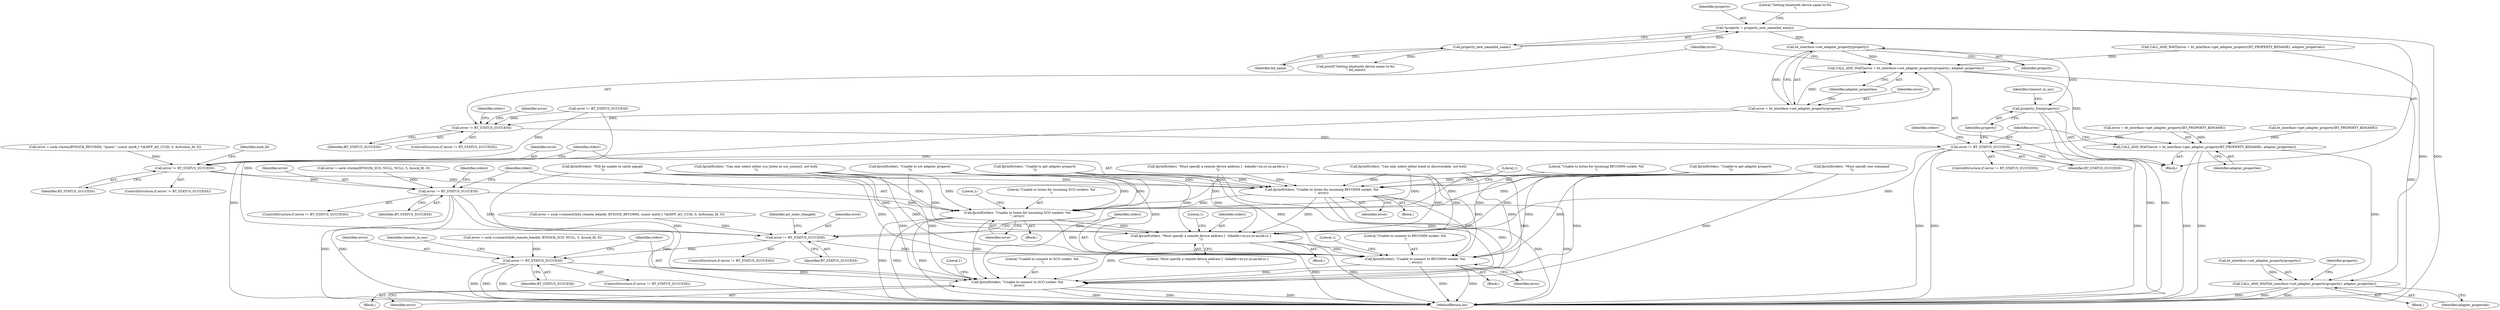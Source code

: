 digraph "0_Android_37c88107679d36c419572732b4af6e18bb2f7dce_6@pointer" {
"1000363" [label="(Call,*property = property_new_name(bd_name))"];
"1000365" [label="(Call,property_new_name(bd_name))"];
"1000374" [label="(Call,bt_interface->set_adapter_property(property))"];
"1000371" [label="(Call,CALL_AND_WAIT(error = bt_interface->set_adapter_property(property), adapter_properties))"];
"1000387" [label="(Call,CALL_AND_WAIT(error = bt_interface->get_adapter_property(BT_PROPERTY_BDNAME), adapter_properties))"];
"1000422" [label="(Call,CALL_AND_WAIT(bt_interface->set_adapter_property(property), adapter_properties))"];
"1000372" [label="(Call,error = bt_interface->set_adapter_property(property))"];
"1000378" [label="(Call,error != BT_STATUS_SUCCESS)"];
"1000394" [label="(Call,error != BT_STATUS_SUCCESS)"];
"1000452" [label="(Call,error != BT_STATUS_SUCCESS)"];
"1000456" [label="(Call,fprintf(stderr, \"Unable to listen for incoming RFCOMM socket: %d\n\", error))"];
"1000481" [label="(Call,fprintf(stderr, \"Unable to listen for incoming SCO sockets: %d\n\", error))"];
"1000500" [label="(Call,fprintf(stderr, \"Must specify a remote device address [ --bdaddr=xx:yy:zz:aa:bb:cc ]\n\"))"];
"1000541" [label="(Call,fprintf(stderr, \"Unable to connect to RFCOMM socket: %d.\n\", error))"];
"1000572" [label="(Call,fprintf(stderr, \"Unable to connect to SCO socket: %d.\n\", error))"];
"1000477" [label="(Call,error != BT_STATUS_SUCCESS)"];
"1000537" [label="(Call,error != BT_STATUS_SUCCESS)"];
"1000568" [label="(Call,error != BT_STATUS_SUCCESS)"];
"1000403" [label="(Call,property_free(property))"];
"1000393" [label="(ControlStructure,if (error != BT_STATUS_SUCCESS))"];
"1000478" [label="(Identifier,error)"];
"1000546" [label="(Literal,1)"];
"1000504" [label="(Literal,1)"];
"1000398" [label="(Call,fprintf(stderr, \"Unable to get adapter property\n\"))"];
"1000409" [label="(Block,)"];
"1000316" [label="(Call,CALL_AND_WAIT(error = bt_interface->get_adapter_property(BT_PROPERTY_BDNAME), adapter_properties))"];
"1000323" [label="(Call,error != BT_STATUS_SUCCESS)"];
"1000373" [label="(Identifier,error)"];
"1000536" [label="(ControlStructure,if (error != BT_STATUS_SUCCESS))"];
"1000387" [label="(Call,CALL_AND_WAIT(error = bt_interface->get_adapter_property(BT_PROPERTY_BDNAME), adapter_properties))"];
"1000375" [label="(Identifier,property)"];
"1000263" [label="(Call,fprintf(stderr, \"Must specify a remote device address [ --bdaddr=xx:yy:zz:aa:bb:cc ]\n\"))"];
"1000572" [label="(Call,fprintf(stderr, \"Unable to connect to SCO socket: %d.\n\", error))"];
"1000378" [label="(Call,error != BT_STATUS_SUCCESS)"];
"1000451" [label="(ControlStructure,if (error != BT_STATUS_SUCCESS))"];
"1000570" [label="(Identifier,BT_STATUS_SUCCESS)"];
"1000479" [label="(Identifier,BT_STATUS_SUCCESS)"];
"1000132" [label="(Call,fprintf(stderr, \"Can only select either sco_listen or sco_connect, not both\n\"))"];
"1000542" [label="(Identifier,stderr)"];
"1000573" [label="(Identifier,stderr)"];
"1000380" [label="(Identifier,BT_STATUS_SUCCESS)"];
"1000406" [label="(Identifier,timeout_in_sec)"];
"1000577" [label="(Literal,1)"];
"1000543" [label="(Literal,\"Unable to connect to RFCOMM socket: %d.\n\")"];
"1000388" [label="(Call,error = bt_interface->get_adapter_property(BT_PROPERTY_BDNAME))"];
"1000567" [label="(ControlStructure,if (error != BT_STATUS_SUCCESS))"];
"1000461" [label="(Literal,1)"];
"1000537" [label="(Call,error != BT_STATUS_SUCCESS)"];
"1000367" [label="(Call,printf(\"Setting bluetooth device name to:%s\n\", bd_name))"];
"1000453" [label="(Identifier,error)"];
"1000354" [label="(Block,)"];
"1000376" [label="(Identifier,adapter_properties)"];
"1000481" [label="(Call,fprintf(stderr, \"Unable to listen for incoming SCO sockets: %d\n\", error))"];
"1000427" [label="(Identifier,property)"];
"1000365" [label="(Call,property_new_name(bd_name))"];
"1000486" [label="(Literal,1)"];
"1000456" [label="(Call,fprintf(stderr, \"Unable to listen for incoming RFCOMM socket: %d\n\", error))"];
"1000404" [label="(Identifier,property)"];
"1000422" [label="(Call,CALL_AND_WAIT(bt_interface->set_adapter_property(property), adapter_properties))"];
"1000522" [label="(Call,error = sock->connect(&bt_remote_bdaddr, BTSOCK_RFCOMM, (const uint8_t *)&HFP_AG_UUID, 0, &rfcomm_fd, 0))"];
"1000382" [label="(Call,fprintf(stderr, \"Unable to set adapter property\n\"))"];
"1000395" [label="(Identifier,error)"];
"1000540" [label="(Block,)"];
"1000544" [label="(Identifier,error)"];
"1000477" [label="(Call,error != BT_STATUS_SUCCESS)"];
"1000579" [label="(Identifier,timeout_in_sec)"];
"1000423" [label="(Call,bt_interface->set_adapter_property(property))"];
"1000541" [label="(Call,fprintf(stderr, \"Unable to connect to RFCOMM socket: %d.\n\", error))"];
"1000396" [label="(Identifier,BT_STATUS_SUCCESS)"];
"1000459" [label="(Identifier,error)"];
"1000548" [label="(Identifier,acl_state_changed)"];
"1000120" [label="(Call,fprintf(stderr, \"Can only select either bond or discoverable, not both\n\"))"];
"1000501" [label="(Identifier,stderr)"];
"1000403" [label="(Call,property_free(property))"];
"1000476" [label="(ControlStructure,if (error != BT_STATUS_SUCCESS))"];
"1000425" [label="(Identifier,adapter_properties)"];
"1000499" [label="(Block,)"];
"1000392" [label="(Identifier,adapter_properties)"];
"1000327" [label="(Call,fprintf(stderr, \"Unable to get adapter property\n\"))"];
"1000364" [label="(Identifier,property)"];
"1000568" [label="(Call,error != BT_STATUS_SUCCESS)"];
"1000539" [label="(Identifier,BT_STATUS_SUCCESS)"];
"1000488" [label="(Identifier,stdout)"];
"1000538" [label="(Identifier,error)"];
"1000399" [label="(Identifier,stderr)"];
"1000454" [label="(Identifier,BT_STATUS_SUCCESS)"];
"1000383" [label="(Identifier,stderr)"];
"1000484" [label="(Identifier,error)"];
"1000374" [label="(Call,bt_interface->set_adapter_property(property))"];
"1000368" [label="(Literal,\"Setting bluetooth device name to:%s\n\")"];
"1000455" [label="(Block,)"];
"1000482" [label="(Identifier,stderr)"];
"1000458" [label="(Literal,\"Unable to listen for incoming RFCOMM socket: %d\n\")"];
"1000575" [label="(Identifier,error)"];
"1000438" [label="(Call,error = sock->listen(BTSOCK_RFCOMM, \"meow\", (const uint8_t *)&HFP_AG_UUID, 0, &rfcomm_fd, 0))"];
"1000164" [label="(Call,fprintf(stderr, \"Must specify one command\n\"))"];
"1000556" [label="(Call,error = sock->connect(&bt_remote_bdaddr, BTSOCK_SCO, NULL, 5, &sock_fd, 0))"];
"1000366" [label="(Identifier,bd_name)"];
"1000394" [label="(Call,error != BT_STATUS_SUCCESS)"];
"1000586" [label="(MethodReturn,int)"];
"1000372" [label="(Call,error = bt_interface->set_adapter_property(property))"];
"1000483" [label="(Literal,\"Unable to listen for incoming SCO sockets: %d\n\")"];
"1000390" [label="(Call,bt_interface->get_adapter_property(BT_PROPERTY_BDNAME))"];
"1000457" [label="(Identifier,stderr)"];
"1000464" [label="(Identifier,sock_fd)"];
"1000371" [label="(Call,CALL_AND_WAIT(error = bt_interface->set_adapter_property(property), adapter_properties))"];
"1000363" [label="(Call,*property = property_new_name(bd_name))"];
"1000389" [label="(Identifier,error)"];
"1000377" [label="(ControlStructure,if (error != BT_STATUS_SUCCESS))"];
"1000466" [label="(Call,error = sock->listen(BTSOCK_SCO, NULL, NULL, 5, &sock_fd, 0))"];
"1000502" [label="(Literal,\"Must specify a remote device address [ --bdaddr=xx:yy:zz:aa:bb:cc ]\n\")"];
"1000178" [label="(Call,fprintf(stderr, \"Will be unable to catch signals\n\"))"];
"1000452" [label="(Call,error != BT_STATUS_SUCCESS)"];
"1000480" [label="(Block,)"];
"1000379" [label="(Identifier,error)"];
"1000569" [label="(Identifier,error)"];
"1000571" [label="(Block,)"];
"1000500" [label="(Call,fprintf(stderr, \"Must specify a remote device address [ --bdaddr=xx:yy:zz:aa:bb:cc ]\n\"))"];
"1000574" [label="(Literal,\"Unable to connect to SCO socket: %d.\n\")"];
"1000363" -> "1000354"  [label="AST: "];
"1000363" -> "1000365"  [label="CFG: "];
"1000364" -> "1000363"  [label="AST: "];
"1000365" -> "1000363"  [label="AST: "];
"1000368" -> "1000363"  [label="CFG: "];
"1000363" -> "1000586"  [label="DDG: "];
"1000365" -> "1000363"  [label="DDG: "];
"1000363" -> "1000374"  [label="DDG: "];
"1000365" -> "1000366"  [label="CFG: "];
"1000366" -> "1000365"  [label="AST: "];
"1000365" -> "1000367"  [label="DDG: "];
"1000374" -> "1000372"  [label="AST: "];
"1000374" -> "1000375"  [label="CFG: "];
"1000375" -> "1000374"  [label="AST: "];
"1000372" -> "1000374"  [label="CFG: "];
"1000374" -> "1000371"  [label="DDG: "];
"1000374" -> "1000372"  [label="DDG: "];
"1000374" -> "1000403"  [label="DDG: "];
"1000371" -> "1000354"  [label="AST: "];
"1000371" -> "1000376"  [label="CFG: "];
"1000372" -> "1000371"  [label="AST: "];
"1000376" -> "1000371"  [label="AST: "];
"1000379" -> "1000371"  [label="CFG: "];
"1000371" -> "1000586"  [label="DDG: "];
"1000372" -> "1000371"  [label="DDG: "];
"1000316" -> "1000371"  [label="DDG: "];
"1000371" -> "1000387"  [label="DDG: "];
"1000387" -> "1000354"  [label="AST: "];
"1000387" -> "1000392"  [label="CFG: "];
"1000388" -> "1000387"  [label="AST: "];
"1000392" -> "1000387"  [label="AST: "];
"1000395" -> "1000387"  [label="CFG: "];
"1000387" -> "1000586"  [label="DDG: "];
"1000387" -> "1000586"  [label="DDG: "];
"1000388" -> "1000387"  [label="DDG: "];
"1000390" -> "1000387"  [label="DDG: "];
"1000387" -> "1000422"  [label="DDG: "];
"1000422" -> "1000409"  [label="AST: "];
"1000422" -> "1000425"  [label="CFG: "];
"1000423" -> "1000422"  [label="AST: "];
"1000425" -> "1000422"  [label="AST: "];
"1000427" -> "1000422"  [label="CFG: "];
"1000422" -> "1000586"  [label="DDG: "];
"1000422" -> "1000586"  [label="DDG: "];
"1000422" -> "1000586"  [label="DDG: "];
"1000423" -> "1000422"  [label="DDG: "];
"1000316" -> "1000422"  [label="DDG: "];
"1000373" -> "1000372"  [label="AST: "];
"1000376" -> "1000372"  [label="CFG: "];
"1000372" -> "1000586"  [label="DDG: "];
"1000372" -> "1000378"  [label="DDG: "];
"1000378" -> "1000377"  [label="AST: "];
"1000378" -> "1000380"  [label="CFG: "];
"1000379" -> "1000378"  [label="AST: "];
"1000380" -> "1000378"  [label="AST: "];
"1000383" -> "1000378"  [label="CFG: "];
"1000389" -> "1000378"  [label="CFG: "];
"1000323" -> "1000378"  [label="DDG: "];
"1000378" -> "1000394"  [label="DDG: "];
"1000394" -> "1000393"  [label="AST: "];
"1000394" -> "1000396"  [label="CFG: "];
"1000395" -> "1000394"  [label="AST: "];
"1000396" -> "1000394"  [label="AST: "];
"1000399" -> "1000394"  [label="CFG: "];
"1000404" -> "1000394"  [label="CFG: "];
"1000394" -> "1000586"  [label="DDG: "];
"1000394" -> "1000586"  [label="DDG: "];
"1000394" -> "1000586"  [label="DDG: "];
"1000388" -> "1000394"  [label="DDG: "];
"1000394" -> "1000452"  [label="DDG: "];
"1000394" -> "1000537"  [label="DDG: "];
"1000452" -> "1000451"  [label="AST: "];
"1000452" -> "1000454"  [label="CFG: "];
"1000453" -> "1000452"  [label="AST: "];
"1000454" -> "1000452"  [label="AST: "];
"1000457" -> "1000452"  [label="CFG: "];
"1000464" -> "1000452"  [label="CFG: "];
"1000438" -> "1000452"  [label="DDG: "];
"1000323" -> "1000452"  [label="DDG: "];
"1000452" -> "1000456"  [label="DDG: "];
"1000452" -> "1000477"  [label="DDG: "];
"1000456" -> "1000455"  [label="AST: "];
"1000456" -> "1000459"  [label="CFG: "];
"1000457" -> "1000456"  [label="AST: "];
"1000458" -> "1000456"  [label="AST: "];
"1000459" -> "1000456"  [label="AST: "];
"1000461" -> "1000456"  [label="CFG: "];
"1000456" -> "1000586"  [label="DDG: "];
"1000456" -> "1000586"  [label="DDG: "];
"1000382" -> "1000456"  [label="DDG: "];
"1000178" -> "1000456"  [label="DDG: "];
"1000327" -> "1000456"  [label="DDG: "];
"1000132" -> "1000456"  [label="DDG: "];
"1000398" -> "1000456"  [label="DDG: "];
"1000164" -> "1000456"  [label="DDG: "];
"1000263" -> "1000456"  [label="DDG: "];
"1000120" -> "1000456"  [label="DDG: "];
"1000456" -> "1000481"  [label="DDG: "];
"1000456" -> "1000500"  [label="DDG: "];
"1000456" -> "1000541"  [label="DDG: "];
"1000456" -> "1000572"  [label="DDG: "];
"1000481" -> "1000480"  [label="AST: "];
"1000481" -> "1000484"  [label="CFG: "];
"1000482" -> "1000481"  [label="AST: "];
"1000483" -> "1000481"  [label="AST: "];
"1000484" -> "1000481"  [label="AST: "];
"1000486" -> "1000481"  [label="CFG: "];
"1000481" -> "1000586"  [label="DDG: "];
"1000481" -> "1000586"  [label="DDG: "];
"1000481" -> "1000586"  [label="DDG: "];
"1000382" -> "1000481"  [label="DDG: "];
"1000178" -> "1000481"  [label="DDG: "];
"1000327" -> "1000481"  [label="DDG: "];
"1000132" -> "1000481"  [label="DDG: "];
"1000398" -> "1000481"  [label="DDG: "];
"1000164" -> "1000481"  [label="DDG: "];
"1000263" -> "1000481"  [label="DDG: "];
"1000120" -> "1000481"  [label="DDG: "];
"1000477" -> "1000481"  [label="DDG: "];
"1000481" -> "1000500"  [label="DDG: "];
"1000481" -> "1000541"  [label="DDG: "];
"1000481" -> "1000572"  [label="DDG: "];
"1000500" -> "1000499"  [label="AST: "];
"1000500" -> "1000502"  [label="CFG: "];
"1000501" -> "1000500"  [label="AST: "];
"1000502" -> "1000500"  [label="AST: "];
"1000504" -> "1000500"  [label="CFG: "];
"1000500" -> "1000586"  [label="DDG: "];
"1000500" -> "1000586"  [label="DDG: "];
"1000382" -> "1000500"  [label="DDG: "];
"1000178" -> "1000500"  [label="DDG: "];
"1000327" -> "1000500"  [label="DDG: "];
"1000132" -> "1000500"  [label="DDG: "];
"1000398" -> "1000500"  [label="DDG: "];
"1000263" -> "1000500"  [label="DDG: "];
"1000120" -> "1000500"  [label="DDG: "];
"1000164" -> "1000500"  [label="DDG: "];
"1000500" -> "1000541"  [label="DDG: "];
"1000500" -> "1000572"  [label="DDG: "];
"1000541" -> "1000540"  [label="AST: "];
"1000541" -> "1000544"  [label="CFG: "];
"1000542" -> "1000541"  [label="AST: "];
"1000543" -> "1000541"  [label="AST: "];
"1000544" -> "1000541"  [label="AST: "];
"1000546" -> "1000541"  [label="CFG: "];
"1000541" -> "1000586"  [label="DDG: "];
"1000541" -> "1000586"  [label="DDG: "];
"1000382" -> "1000541"  [label="DDG: "];
"1000178" -> "1000541"  [label="DDG: "];
"1000327" -> "1000541"  [label="DDG: "];
"1000132" -> "1000541"  [label="DDG: "];
"1000398" -> "1000541"  [label="DDG: "];
"1000263" -> "1000541"  [label="DDG: "];
"1000120" -> "1000541"  [label="DDG: "];
"1000164" -> "1000541"  [label="DDG: "];
"1000537" -> "1000541"  [label="DDG: "];
"1000541" -> "1000572"  [label="DDG: "];
"1000572" -> "1000571"  [label="AST: "];
"1000572" -> "1000575"  [label="CFG: "];
"1000573" -> "1000572"  [label="AST: "];
"1000574" -> "1000572"  [label="AST: "];
"1000575" -> "1000572"  [label="AST: "];
"1000577" -> "1000572"  [label="CFG: "];
"1000572" -> "1000586"  [label="DDG: "];
"1000572" -> "1000586"  [label="DDG: "];
"1000572" -> "1000586"  [label="DDG: "];
"1000382" -> "1000572"  [label="DDG: "];
"1000178" -> "1000572"  [label="DDG: "];
"1000327" -> "1000572"  [label="DDG: "];
"1000132" -> "1000572"  [label="DDG: "];
"1000398" -> "1000572"  [label="DDG: "];
"1000263" -> "1000572"  [label="DDG: "];
"1000120" -> "1000572"  [label="DDG: "];
"1000164" -> "1000572"  [label="DDG: "];
"1000568" -> "1000572"  [label="DDG: "];
"1000477" -> "1000476"  [label="AST: "];
"1000477" -> "1000479"  [label="CFG: "];
"1000478" -> "1000477"  [label="AST: "];
"1000479" -> "1000477"  [label="AST: "];
"1000482" -> "1000477"  [label="CFG: "];
"1000488" -> "1000477"  [label="CFG: "];
"1000477" -> "1000586"  [label="DDG: "];
"1000477" -> "1000586"  [label="DDG: "];
"1000477" -> "1000586"  [label="DDG: "];
"1000466" -> "1000477"  [label="DDG: "];
"1000477" -> "1000537"  [label="DDG: "];
"1000537" -> "1000536"  [label="AST: "];
"1000537" -> "1000539"  [label="CFG: "];
"1000538" -> "1000537"  [label="AST: "];
"1000539" -> "1000537"  [label="AST: "];
"1000542" -> "1000537"  [label="CFG: "];
"1000548" -> "1000537"  [label="CFG: "];
"1000522" -> "1000537"  [label="DDG: "];
"1000323" -> "1000537"  [label="DDG: "];
"1000537" -> "1000568"  [label="DDG: "];
"1000568" -> "1000567"  [label="AST: "];
"1000568" -> "1000570"  [label="CFG: "];
"1000569" -> "1000568"  [label="AST: "];
"1000570" -> "1000568"  [label="AST: "];
"1000573" -> "1000568"  [label="CFG: "];
"1000579" -> "1000568"  [label="CFG: "];
"1000568" -> "1000586"  [label="DDG: "];
"1000568" -> "1000586"  [label="DDG: "];
"1000568" -> "1000586"  [label="DDG: "];
"1000556" -> "1000568"  [label="DDG: "];
"1000403" -> "1000354"  [label="AST: "];
"1000403" -> "1000404"  [label="CFG: "];
"1000404" -> "1000403"  [label="AST: "];
"1000406" -> "1000403"  [label="CFG: "];
"1000403" -> "1000586"  [label="DDG: "];
"1000403" -> "1000586"  [label="DDG: "];
}
